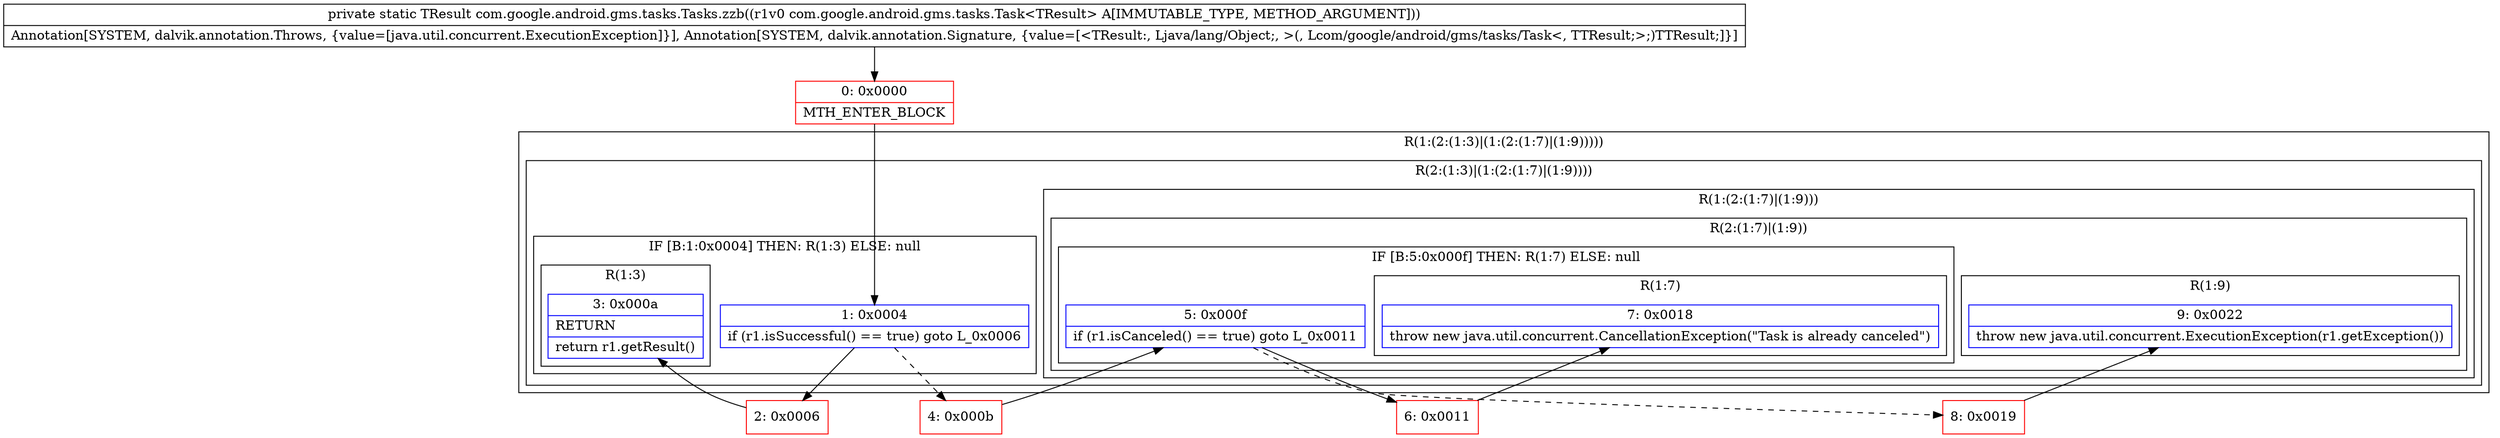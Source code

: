 digraph "CFG forcom.google.android.gms.tasks.Tasks.zzb(Lcom\/google\/android\/gms\/tasks\/Task;)Ljava\/lang\/Object;" {
subgraph cluster_Region_2051793105 {
label = "R(1:(2:(1:3)|(1:(2:(1:7)|(1:9)))))";
node [shape=record,color=blue];
subgraph cluster_Region_1723896214 {
label = "R(2:(1:3)|(1:(2:(1:7)|(1:9))))";
node [shape=record,color=blue];
subgraph cluster_IfRegion_468032115 {
label = "IF [B:1:0x0004] THEN: R(1:3) ELSE: null";
node [shape=record,color=blue];
Node_1 [shape=record,label="{1\:\ 0x0004|if (r1.isSuccessful() == true) goto L_0x0006\l}"];
subgraph cluster_Region_835075493 {
label = "R(1:3)";
node [shape=record,color=blue];
Node_3 [shape=record,label="{3\:\ 0x000a|RETURN\l|return r1.getResult()\l}"];
}
}
subgraph cluster_Region_338562596 {
label = "R(1:(2:(1:7)|(1:9)))";
node [shape=record,color=blue];
subgraph cluster_Region_1988124950 {
label = "R(2:(1:7)|(1:9))";
node [shape=record,color=blue];
subgraph cluster_IfRegion_1098992567 {
label = "IF [B:5:0x000f] THEN: R(1:7) ELSE: null";
node [shape=record,color=blue];
Node_5 [shape=record,label="{5\:\ 0x000f|if (r1.isCanceled() == true) goto L_0x0011\l}"];
subgraph cluster_Region_1093299511 {
label = "R(1:7)";
node [shape=record,color=blue];
Node_7 [shape=record,label="{7\:\ 0x0018|throw new java.util.concurrent.CancellationException(\"Task is already canceled\")\l}"];
}
}
subgraph cluster_Region_621876248 {
label = "R(1:9)";
node [shape=record,color=blue];
Node_9 [shape=record,label="{9\:\ 0x0022|throw new java.util.concurrent.ExecutionException(r1.getException())\l}"];
}
}
}
}
}
Node_0 [shape=record,color=red,label="{0\:\ 0x0000|MTH_ENTER_BLOCK\l}"];
Node_2 [shape=record,color=red,label="{2\:\ 0x0006}"];
Node_4 [shape=record,color=red,label="{4\:\ 0x000b}"];
Node_6 [shape=record,color=red,label="{6\:\ 0x0011}"];
Node_8 [shape=record,color=red,label="{8\:\ 0x0019}"];
MethodNode[shape=record,label="{private static TResult com.google.android.gms.tasks.Tasks.zzb((r1v0 com.google.android.gms.tasks.Task\<TResult\> A[IMMUTABLE_TYPE, METHOD_ARGUMENT]))  | Annotation[SYSTEM, dalvik.annotation.Throws, \{value=[java.util.concurrent.ExecutionException]\}], Annotation[SYSTEM, dalvik.annotation.Signature, \{value=[\<TResult:, Ljava\/lang\/Object;, \>(, Lcom\/google\/android\/gms\/tasks\/Task\<, TTResult;\>;)TTResult;]\}]\l}"];
MethodNode -> Node_0;
Node_1 -> Node_2;
Node_1 -> Node_4[style=dashed];
Node_5 -> Node_6;
Node_5 -> Node_8[style=dashed];
Node_0 -> Node_1;
Node_2 -> Node_3;
Node_4 -> Node_5;
Node_6 -> Node_7;
Node_8 -> Node_9;
}

